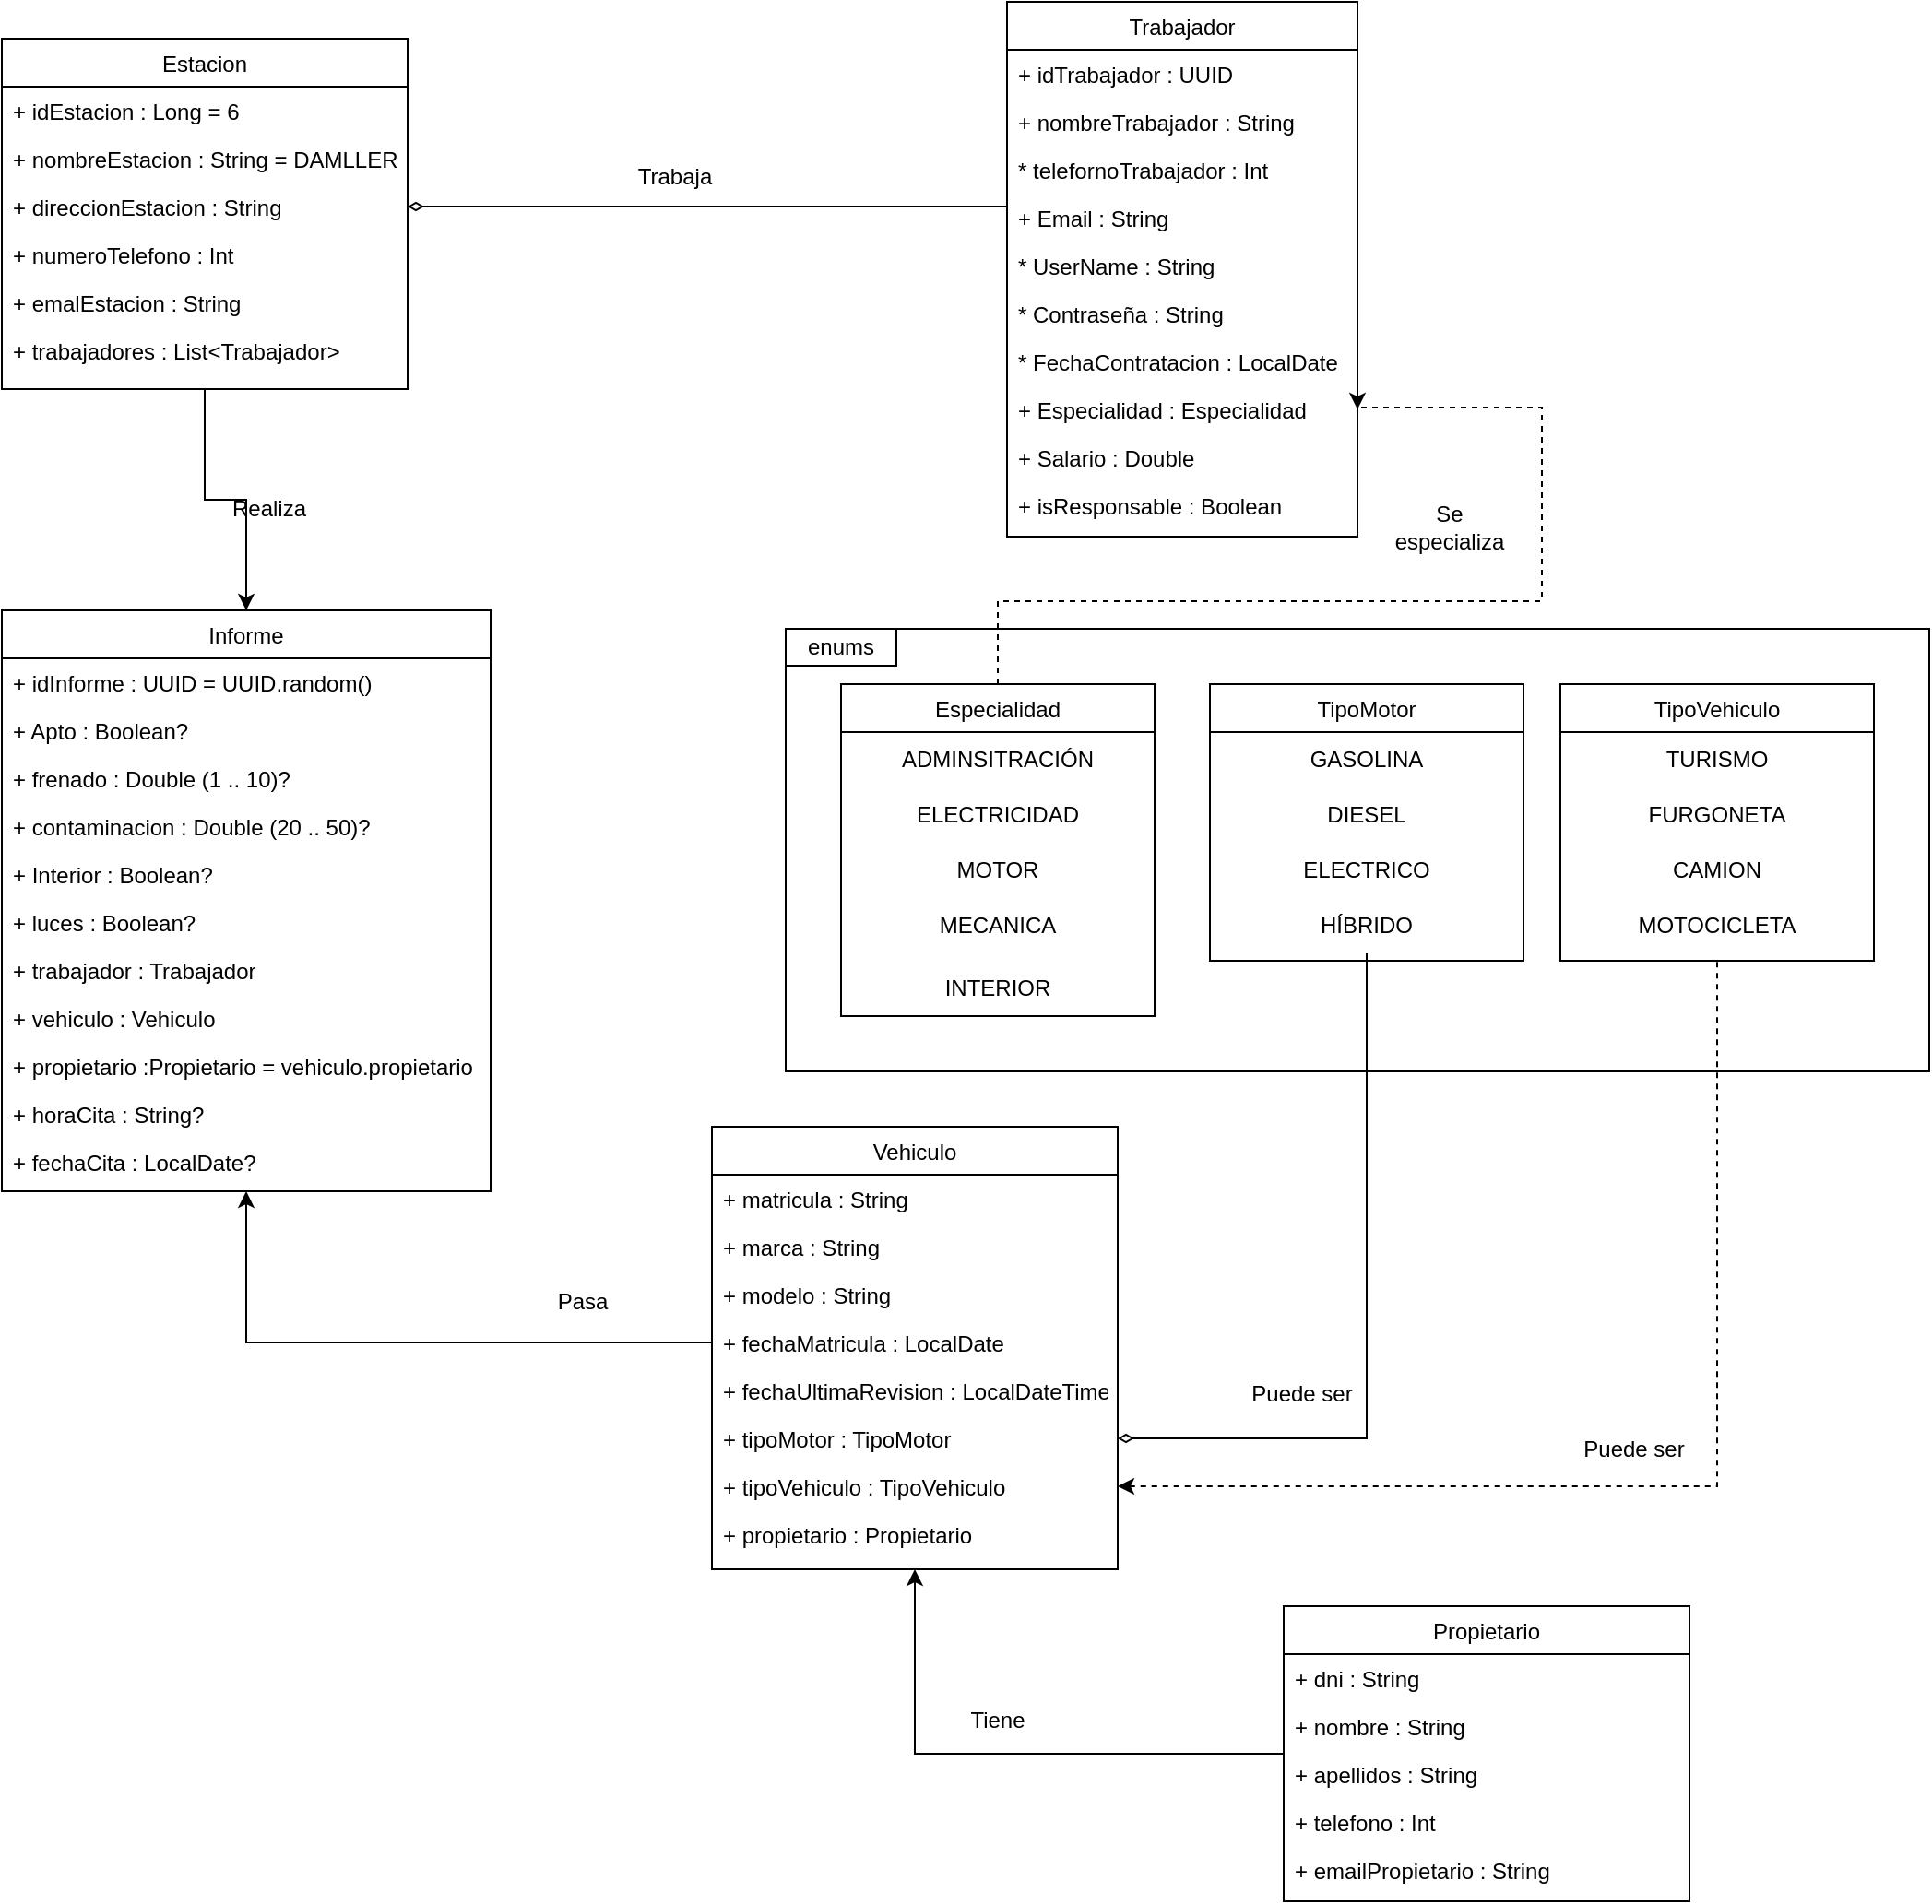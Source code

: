 <mxfile version="20.3.0" type="device"><diagram id="C5RBs43oDa-KdzZeNtuy" name="Page-1"><mxGraphModel dx="1865" dy="649" grid="1" gridSize="10" guides="1" tooltips="1" connect="1" arrows="1" fold="1" page="1" pageScale="1" pageWidth="827" pageHeight="1169" math="0" shadow="0"><root><mxCell id="WIyWlLk6GJQsqaUBKTNV-0"/><mxCell id="WIyWlLk6GJQsqaUBKTNV-1" parent="WIyWlLk6GJQsqaUBKTNV-0"/><mxCell id="zkfFHV4jXpPFQw0GAbJ--6" value="Trabajador" style="swimlane;fontStyle=0;align=center;verticalAlign=top;childLayout=stackLayout;horizontal=1;startSize=26;horizontalStack=0;resizeParent=1;resizeLast=0;collapsible=1;marginBottom=0;rounded=0;shadow=0;strokeWidth=1;" parent="WIyWlLk6GJQsqaUBKTNV-1" vertex="1"><mxGeometry x="310" y="20" width="190" height="290" as="geometry"><mxRectangle x="120" y="360" width="160" height="26" as="alternateBounds"/></mxGeometry></mxCell><mxCell id="zkfFHV4jXpPFQw0GAbJ--8" value="+ idTrabajador : UUID&#10;" style="text;align=left;verticalAlign=top;spacingLeft=4;spacingRight=4;overflow=hidden;rotatable=0;points=[[0,0.5],[1,0.5]];portConstraint=eastwest;rounded=0;shadow=0;html=0;" parent="zkfFHV4jXpPFQw0GAbJ--6" vertex="1"><mxGeometry y="26" width="190" height="26" as="geometry"/></mxCell><mxCell id="TUktaV1jdz_lKDYhsFqw-2" value="+ nombreTrabajador : String" style="text;align=left;verticalAlign=top;spacingLeft=4;spacingRight=4;overflow=hidden;rotatable=0;points=[[0,0.5],[1,0.5]];portConstraint=eastwest;rounded=0;shadow=0;html=0;" parent="zkfFHV4jXpPFQw0GAbJ--6" vertex="1"><mxGeometry y="52" width="190" height="26" as="geometry"/></mxCell><mxCell id="TUktaV1jdz_lKDYhsFqw-3" value="* telefornoTrabajador : Int" style="text;align=left;verticalAlign=top;spacingLeft=4;spacingRight=4;overflow=hidden;rotatable=0;points=[[0,0.5],[1,0.5]];portConstraint=eastwest;rounded=0;shadow=0;html=0;" parent="zkfFHV4jXpPFQw0GAbJ--6" vertex="1"><mxGeometry y="78" width="190" height="26" as="geometry"/></mxCell><mxCell id="TUktaV1jdz_lKDYhsFqw-4" value="+ Email : String" style="text;align=left;verticalAlign=top;spacingLeft=4;spacingRight=4;overflow=hidden;rotatable=0;points=[[0,0.5],[1,0.5]];portConstraint=eastwest;rounded=0;shadow=0;html=0;" parent="zkfFHV4jXpPFQw0GAbJ--6" vertex="1"><mxGeometry y="104" width="190" height="26" as="geometry"/></mxCell><mxCell id="TUktaV1jdz_lKDYhsFqw-5" value="* UserName : String&#10;" style="text;align=left;verticalAlign=top;spacingLeft=4;spacingRight=4;overflow=hidden;rotatable=0;points=[[0,0.5],[1,0.5]];portConstraint=eastwest;rounded=0;shadow=0;html=0;" parent="zkfFHV4jXpPFQw0GAbJ--6" vertex="1"><mxGeometry y="130" width="190" height="26" as="geometry"/></mxCell><mxCell id="TUktaV1jdz_lKDYhsFqw-6" value="* Contraseña : String" style="text;align=left;verticalAlign=top;spacingLeft=4;spacingRight=4;overflow=hidden;rotatable=0;points=[[0,0.5],[1,0.5]];portConstraint=eastwest;rounded=0;shadow=0;html=0;" parent="zkfFHV4jXpPFQw0GAbJ--6" vertex="1"><mxGeometry y="156" width="190" height="26" as="geometry"/></mxCell><mxCell id="TUktaV1jdz_lKDYhsFqw-7" value="* FechaContratacion : LocalDate" style="text;align=left;verticalAlign=top;spacingLeft=4;spacingRight=4;overflow=hidden;rotatable=0;points=[[0,0.5],[1,0.5]];portConstraint=eastwest;rounded=0;shadow=0;html=0;" parent="zkfFHV4jXpPFQw0GAbJ--6" vertex="1"><mxGeometry y="182" width="190" height="26" as="geometry"/></mxCell><mxCell id="TUktaV1jdz_lKDYhsFqw-8" value="+ Especialidad : Especialidad" style="text;align=left;verticalAlign=top;spacingLeft=4;spacingRight=4;overflow=hidden;rotatable=0;points=[[0,0.5],[1,0.5]];portConstraint=eastwest;rounded=0;shadow=0;html=0;" parent="zkfFHV4jXpPFQw0GAbJ--6" vertex="1"><mxGeometry y="208" width="190" height="26" as="geometry"/></mxCell><mxCell id="TUktaV1jdz_lKDYhsFqw-9" value="+ Salario : Double" style="text;align=left;verticalAlign=top;spacingLeft=4;spacingRight=4;overflow=hidden;rotatable=0;points=[[0,0.5],[1,0.5]];portConstraint=eastwest;rounded=0;shadow=0;html=0;" parent="zkfFHV4jXpPFQw0GAbJ--6" vertex="1"><mxGeometry y="234" width="190" height="26" as="geometry"/></mxCell><mxCell id="IsvLRapjvXVODcQFyEcI-43" value="+ isResponsable : Boolean" style="text;align=left;verticalAlign=top;spacingLeft=4;spacingRight=4;overflow=hidden;rotatable=0;points=[[0,0.5],[1,0.5]];portConstraint=eastwest;rounded=0;shadow=0;html=0;" parent="zkfFHV4jXpPFQw0GAbJ--6" vertex="1"><mxGeometry y="260" width="190" height="26" as="geometry"/></mxCell><mxCell id="TUktaV1jdz_lKDYhsFqw-21" value="" style="rounded=0;whiteSpace=wrap;html=1;fillColor=none;" parent="WIyWlLk6GJQsqaUBKTNV-1" vertex="1"><mxGeometry x="190" y="360" width="620" height="240" as="geometry"/></mxCell><mxCell id="TUktaV1jdz_lKDYhsFqw-44" value="" style="edgeStyle=orthogonalEdgeStyle;rounded=0;orthogonalLoop=1;jettySize=auto;html=1;entryX=1;entryY=0.5;entryDx=0;entryDy=0;endArrow=classic;endFill=1;exitX=0.5;exitY=0;exitDx=0;exitDy=0;startArrow=none;startFill=0;dashed=1;" parent="WIyWlLk6GJQsqaUBKTNV-1" source="TUktaV1jdz_lKDYhsFqw-11" target="TUktaV1jdz_lKDYhsFqw-8" edge="1"><mxGeometry relative="1" as="geometry"><Array as="points"><mxPoint x="305" y="345"/><mxPoint x="600" y="345"/><mxPoint x="600" y="240"/></Array></mxGeometry></mxCell><mxCell id="TUktaV1jdz_lKDYhsFqw-11" value="Especialidad" style="swimlane;fontStyle=0;align=center;verticalAlign=top;childLayout=stackLayout;horizontal=1;startSize=26;horizontalStack=0;resizeParent=1;resizeLast=0;collapsible=1;marginBottom=0;rounded=0;shadow=0;strokeWidth=1;" parent="WIyWlLk6GJQsqaUBKTNV-1" vertex="1"><mxGeometry x="220" y="390" width="170" height="180" as="geometry"><mxRectangle x="120" y="360" width="160" height="26" as="alternateBounds"/></mxGeometry></mxCell><mxCell id="TUktaV1jdz_lKDYhsFqw-32" value="ADMINSITRACIÓN" style="text;html=1;strokeColor=none;fillColor=none;align=center;verticalAlign=middle;whiteSpace=wrap;rounded=0;" parent="TUktaV1jdz_lKDYhsFqw-11" vertex="1"><mxGeometry y="26" width="170" height="30" as="geometry"/></mxCell><mxCell id="TUktaV1jdz_lKDYhsFqw-35" value="ELECTRICIDAD" style="text;html=1;strokeColor=none;fillColor=none;align=center;verticalAlign=middle;whiteSpace=wrap;rounded=0;" parent="TUktaV1jdz_lKDYhsFqw-11" vertex="1"><mxGeometry y="56" width="170" height="30" as="geometry"/></mxCell><mxCell id="TUktaV1jdz_lKDYhsFqw-34" value="MOTOR" style="text;html=1;strokeColor=none;fillColor=none;align=center;verticalAlign=middle;whiteSpace=wrap;rounded=0;" parent="TUktaV1jdz_lKDYhsFqw-11" vertex="1"><mxGeometry y="86" width="170" height="30" as="geometry"/></mxCell><mxCell id="TUktaV1jdz_lKDYhsFqw-37" value="MECANICA" style="text;html=1;strokeColor=none;fillColor=none;align=center;verticalAlign=middle;whiteSpace=wrap;rounded=0;" parent="TUktaV1jdz_lKDYhsFqw-11" vertex="1"><mxGeometry y="116" width="170" height="30" as="geometry"/></mxCell><mxCell id="TUktaV1jdz_lKDYhsFqw-22" value="enums" style="rounded=0;whiteSpace=wrap;html=1;fillColor=none;" parent="WIyWlLk6GJQsqaUBKTNV-1" vertex="1"><mxGeometry x="190" y="360" width="60" height="20" as="geometry"/></mxCell><mxCell id="TUktaV1jdz_lKDYhsFqw-30" value="Se especializa" style="text;html=1;strokeColor=none;fillColor=none;align=center;verticalAlign=middle;whiteSpace=wrap;rounded=0;" parent="WIyWlLk6GJQsqaUBKTNV-1" vertex="1"><mxGeometry x="520" y="290" width="60" height="30" as="geometry"/></mxCell><mxCell id="TUktaV1jdz_lKDYhsFqw-36" value="INTERIOR" style="text;html=1;strokeColor=none;fillColor=none;align=center;verticalAlign=middle;whiteSpace=wrap;rounded=0;" parent="WIyWlLk6GJQsqaUBKTNV-1" vertex="1"><mxGeometry x="220" y="540" width="170" height="30" as="geometry"/></mxCell><mxCell id="TUktaV1jdz_lKDYhsFqw-38" value="TipoVehiculo" style="swimlane;fontStyle=0;align=center;verticalAlign=top;childLayout=stackLayout;horizontal=1;startSize=26;horizontalStack=0;resizeParent=1;resizeLast=0;collapsible=1;marginBottom=0;rounded=0;shadow=0;strokeWidth=1;" parent="WIyWlLk6GJQsqaUBKTNV-1" vertex="1"><mxGeometry x="610" y="390" width="170" height="150" as="geometry"><mxRectangle x="120" y="360" width="160" height="26" as="alternateBounds"/></mxGeometry></mxCell><mxCell id="TUktaV1jdz_lKDYhsFqw-39" value="TURISMO" style="text;html=1;strokeColor=none;fillColor=none;align=center;verticalAlign=middle;whiteSpace=wrap;rounded=0;" parent="TUktaV1jdz_lKDYhsFqw-38" vertex="1"><mxGeometry y="26" width="170" height="30" as="geometry"/></mxCell><mxCell id="TUktaV1jdz_lKDYhsFqw-40" value="FURGONETA" style="text;html=1;strokeColor=none;fillColor=none;align=center;verticalAlign=middle;whiteSpace=wrap;rounded=0;" parent="TUktaV1jdz_lKDYhsFqw-38" vertex="1"><mxGeometry y="56" width="170" height="30" as="geometry"/></mxCell><mxCell id="TUktaV1jdz_lKDYhsFqw-41" value="CAMION" style="text;html=1;strokeColor=none;fillColor=none;align=center;verticalAlign=middle;whiteSpace=wrap;rounded=0;" parent="TUktaV1jdz_lKDYhsFqw-38" vertex="1"><mxGeometry y="86" width="170" height="30" as="geometry"/></mxCell><mxCell id="TUktaV1jdz_lKDYhsFqw-42" value="MOTOCICLETA" style="text;html=1;strokeColor=none;fillColor=none;align=center;verticalAlign=middle;whiteSpace=wrap;rounded=0;" parent="TUktaV1jdz_lKDYhsFqw-38" vertex="1"><mxGeometry y="116" width="170" height="30" as="geometry"/></mxCell><mxCell id="TUktaV1jdz_lKDYhsFqw-45" value="TipoMotor" style="swimlane;fontStyle=0;align=center;verticalAlign=top;childLayout=stackLayout;horizontal=1;startSize=26;horizontalStack=0;resizeParent=1;resizeLast=0;collapsible=1;marginBottom=0;rounded=0;shadow=0;strokeWidth=1;" parent="WIyWlLk6GJQsqaUBKTNV-1" vertex="1"><mxGeometry x="420" y="390" width="170" height="150" as="geometry"><mxRectangle x="120" y="360" width="160" height="26" as="alternateBounds"/></mxGeometry></mxCell><mxCell id="TUktaV1jdz_lKDYhsFqw-46" value="GASOLINA" style="text;html=1;strokeColor=none;fillColor=none;align=center;verticalAlign=middle;whiteSpace=wrap;rounded=0;" parent="TUktaV1jdz_lKDYhsFqw-45" vertex="1"><mxGeometry y="26" width="170" height="30" as="geometry"/></mxCell><mxCell id="TUktaV1jdz_lKDYhsFqw-47" value="DIESEL" style="text;html=1;strokeColor=none;fillColor=none;align=center;verticalAlign=middle;whiteSpace=wrap;rounded=0;" parent="TUktaV1jdz_lKDYhsFqw-45" vertex="1"><mxGeometry y="56" width="170" height="30" as="geometry"/></mxCell><mxCell id="TUktaV1jdz_lKDYhsFqw-48" value="ELECTRICO" style="text;html=1;strokeColor=none;fillColor=none;align=center;verticalAlign=middle;whiteSpace=wrap;rounded=0;" parent="TUktaV1jdz_lKDYhsFqw-45" vertex="1"><mxGeometry y="86" width="170" height="30" as="geometry"/></mxCell><mxCell id="TUktaV1jdz_lKDYhsFqw-49" value="HÍBRIDO" style="text;html=1;strokeColor=none;fillColor=none;align=center;verticalAlign=middle;whiteSpace=wrap;rounded=0;" parent="TUktaV1jdz_lKDYhsFqw-45" vertex="1"><mxGeometry y="116" width="170" height="30" as="geometry"/></mxCell><mxCell id="TUktaV1jdz_lKDYhsFqw-61" style="edgeStyle=orthogonalEdgeStyle;rounded=0;orthogonalLoop=1;jettySize=auto;html=1;endArrow=none;endFill=0;exitX=1;exitY=0.5;exitDx=0;exitDy=0;entryX=0.5;entryY=1;entryDx=0;entryDy=0;startArrow=diamondThin;startFill=0;" parent="WIyWlLk6GJQsqaUBKTNV-1" source="TUktaV1jdz_lKDYhsFqw-57" target="TUktaV1jdz_lKDYhsFqw-49" edge="1"><mxGeometry relative="1" as="geometry"><mxPoint x="485" y="540" as="targetPoint"/></mxGeometry></mxCell><mxCell id="TUktaV1jdz_lKDYhsFqw-51" value="Vehiculo" style="swimlane;fontStyle=0;align=center;verticalAlign=top;childLayout=stackLayout;horizontal=1;startSize=26;horizontalStack=0;resizeParent=1;resizeLast=0;collapsible=1;marginBottom=0;rounded=0;shadow=0;strokeWidth=1;" parent="WIyWlLk6GJQsqaUBKTNV-1" vertex="1"><mxGeometry x="150" y="630" width="220" height="240" as="geometry"><mxRectangle x="120" y="360" width="160" height="26" as="alternateBounds"/></mxGeometry></mxCell><mxCell id="TUktaV1jdz_lKDYhsFqw-54" value="+ matricula : String" style="text;align=left;verticalAlign=top;spacingLeft=4;spacingRight=4;overflow=hidden;rotatable=0;points=[[0,0.5],[1,0.5]];portConstraint=eastwest;rounded=0;shadow=0;html=0;" parent="TUktaV1jdz_lKDYhsFqw-51" vertex="1"><mxGeometry y="26" width="220" height="26" as="geometry"/></mxCell><mxCell id="TUktaV1jdz_lKDYhsFqw-53" value="+ marca : String" style="text;align=left;verticalAlign=top;spacingLeft=4;spacingRight=4;overflow=hidden;rotatable=0;points=[[0,0.5],[1,0.5]];portConstraint=eastwest;rounded=0;shadow=0;html=0;" parent="TUktaV1jdz_lKDYhsFqw-51" vertex="1"><mxGeometry y="52" width="220" height="26" as="geometry"/></mxCell><mxCell id="Z9eQ0jv-NijMDmN2r2-k-2" value="+ modelo : String" style="text;align=left;verticalAlign=top;spacingLeft=4;spacingRight=4;overflow=hidden;rotatable=0;points=[[0,0.5],[1,0.5]];portConstraint=eastwest;rounded=0;shadow=0;html=0;" parent="TUktaV1jdz_lKDYhsFqw-51" vertex="1"><mxGeometry y="78" width="220" height="26" as="geometry"/></mxCell><mxCell id="TUktaV1jdz_lKDYhsFqw-55" value="+ fechaMatricula : LocalDate" style="text;align=left;verticalAlign=top;spacingLeft=4;spacingRight=4;overflow=hidden;rotatable=0;points=[[0,0.5],[1,0.5]];portConstraint=eastwest;rounded=0;shadow=0;html=0;" parent="TUktaV1jdz_lKDYhsFqw-51" vertex="1"><mxGeometry y="104" width="220" height="26" as="geometry"/></mxCell><mxCell id="TUktaV1jdz_lKDYhsFqw-56" value="+ fechaUltimaRevision : LocalDateTime" style="text;align=left;verticalAlign=top;spacingLeft=4;spacingRight=4;overflow=hidden;rotatable=0;points=[[0,0.5],[1,0.5]];portConstraint=eastwest;rounded=0;shadow=0;html=0;" parent="TUktaV1jdz_lKDYhsFqw-51" vertex="1"><mxGeometry y="130" width="220" height="26" as="geometry"/></mxCell><mxCell id="TUktaV1jdz_lKDYhsFqw-57" value="+ tipoMotor : TipoMotor" style="text;align=left;verticalAlign=top;spacingLeft=4;spacingRight=4;overflow=hidden;rotatable=0;points=[[0,0.5],[1,0.5]];portConstraint=eastwest;rounded=0;shadow=0;html=0;" parent="TUktaV1jdz_lKDYhsFqw-51" vertex="1"><mxGeometry y="156" width="220" height="26" as="geometry"/></mxCell><mxCell id="TUktaV1jdz_lKDYhsFqw-58" value="+ tipoVehiculo : TipoVehiculo" style="text;align=left;verticalAlign=top;spacingLeft=4;spacingRight=4;overflow=hidden;rotatable=0;points=[[0,0.5],[1,0.5]];portConstraint=eastwest;rounded=0;shadow=0;html=0;" parent="TUktaV1jdz_lKDYhsFqw-51" vertex="1"><mxGeometry y="182" width="220" height="26" as="geometry"/></mxCell><mxCell id="TUktaV1jdz_lKDYhsFqw-65" value="+ propietario : Propietario" style="text;align=left;verticalAlign=top;spacingLeft=4;spacingRight=4;overflow=hidden;rotatable=0;points=[[0,0.5],[1,0.5]];portConstraint=eastwest;rounded=0;shadow=0;html=0;" parent="TUktaV1jdz_lKDYhsFqw-51" vertex="1"><mxGeometry y="208" width="220" height="26" as="geometry"/></mxCell><mxCell id="TUktaV1jdz_lKDYhsFqw-62" value="Puede ser" style="text;html=1;strokeColor=none;fillColor=none;align=center;verticalAlign=middle;whiteSpace=wrap;rounded=0;" parent="WIyWlLk6GJQsqaUBKTNV-1" vertex="1"><mxGeometry x="440" y="760" width="60" height="30" as="geometry"/></mxCell><mxCell id="TUktaV1jdz_lKDYhsFqw-63" style="edgeStyle=orthogonalEdgeStyle;rounded=0;orthogonalLoop=1;jettySize=auto;html=1;entryX=0.5;entryY=1;entryDx=0;entryDy=0;endArrow=none;endFill=0;startArrow=classic;startFill=1;dashed=1;" parent="WIyWlLk6GJQsqaUBKTNV-1" source="TUktaV1jdz_lKDYhsFqw-58" target="TUktaV1jdz_lKDYhsFqw-38" edge="1"><mxGeometry relative="1" as="geometry"/></mxCell><mxCell id="TUktaV1jdz_lKDYhsFqw-64" value="Puede ser" style="text;html=1;strokeColor=none;fillColor=none;align=center;verticalAlign=middle;whiteSpace=wrap;rounded=0;" parent="WIyWlLk6GJQsqaUBKTNV-1" vertex="1"><mxGeometry x="620" y="790" width="60" height="30" as="geometry"/></mxCell><mxCell id="TUktaV1jdz_lKDYhsFqw-76" style="edgeStyle=orthogonalEdgeStyle;rounded=0;orthogonalLoop=1;jettySize=auto;html=1;entryX=0.5;entryY=1;entryDx=0;entryDy=0;endArrow=classic;endFill=1;startArrow=none;startFill=0;" parent="WIyWlLk6GJQsqaUBKTNV-1" source="TUktaV1jdz_lKDYhsFqw-67" target="TUktaV1jdz_lKDYhsFqw-51" edge="1"><mxGeometry relative="1" as="geometry"/></mxCell><mxCell id="TUktaV1jdz_lKDYhsFqw-67" value="Propietario" style="swimlane;fontStyle=0;align=center;verticalAlign=top;childLayout=stackLayout;horizontal=1;startSize=26;horizontalStack=0;resizeParent=1;resizeLast=0;collapsible=1;marginBottom=0;rounded=0;shadow=0;strokeWidth=1;" parent="WIyWlLk6GJQsqaUBKTNV-1" vertex="1"><mxGeometry x="460" y="890" width="220" height="160" as="geometry"><mxRectangle x="120" y="360" width="160" height="26" as="alternateBounds"/></mxGeometry></mxCell><mxCell id="TUktaV1jdz_lKDYhsFqw-68" value="+ dni : String" style="text;align=left;verticalAlign=top;spacingLeft=4;spacingRight=4;overflow=hidden;rotatable=0;points=[[0,0.5],[1,0.5]];portConstraint=eastwest;rounded=0;shadow=0;html=0;" parent="TUktaV1jdz_lKDYhsFqw-67" vertex="1"><mxGeometry y="26" width="220" height="26" as="geometry"/></mxCell><mxCell id="TUktaV1jdz_lKDYhsFqw-69" value="+ nombre : String" style="text;align=left;verticalAlign=top;spacingLeft=4;spacingRight=4;overflow=hidden;rotatable=0;points=[[0,0.5],[1,0.5]];portConstraint=eastwest;rounded=0;shadow=0;html=0;" parent="TUktaV1jdz_lKDYhsFqw-67" vertex="1"><mxGeometry y="52" width="220" height="26" as="geometry"/></mxCell><mxCell id="TUktaV1jdz_lKDYhsFqw-70" value="+ apellidos : String" style="text;align=left;verticalAlign=top;spacingLeft=4;spacingRight=4;overflow=hidden;rotatable=0;points=[[0,0.5],[1,0.5]];portConstraint=eastwest;rounded=0;shadow=0;html=0;" parent="TUktaV1jdz_lKDYhsFqw-67" vertex="1"><mxGeometry y="78" width="220" height="26" as="geometry"/></mxCell><mxCell id="TUktaV1jdz_lKDYhsFqw-71" value="+ telefono : Int" style="text;align=left;verticalAlign=top;spacingLeft=4;spacingRight=4;overflow=hidden;rotatable=0;points=[[0,0.5],[1,0.5]];portConstraint=eastwest;rounded=0;shadow=0;html=0;" parent="TUktaV1jdz_lKDYhsFqw-67" vertex="1"><mxGeometry y="104" width="220" height="26" as="geometry"/></mxCell><mxCell id="TUktaV1jdz_lKDYhsFqw-72" value="+ emailPropietario : String" style="text;align=left;verticalAlign=top;spacingLeft=4;spacingRight=4;overflow=hidden;rotatable=0;points=[[0,0.5],[1,0.5]];portConstraint=eastwest;rounded=0;shadow=0;html=0;" parent="TUktaV1jdz_lKDYhsFqw-67" vertex="1"><mxGeometry y="130" width="220" height="26" as="geometry"/></mxCell><mxCell id="TUktaV1jdz_lKDYhsFqw-77" value="Tiene" style="text;html=1;strokeColor=none;fillColor=none;align=center;verticalAlign=middle;whiteSpace=wrap;rounded=0;" parent="WIyWlLk6GJQsqaUBKTNV-1" vertex="1"><mxGeometry x="275" y="937" width="60" height="30" as="geometry"/></mxCell><mxCell id="IsvLRapjvXVODcQFyEcI-9" style="edgeStyle=orthogonalEdgeStyle;rounded=0;orthogonalLoop=1;jettySize=auto;html=1;entryX=0;entryY=0.5;entryDx=0;entryDy=0;endArrow=none;endFill=0;startArrow=classic;startFill=1;exitX=0.5;exitY=1;exitDx=0;exitDy=0;" parent="WIyWlLk6GJQsqaUBKTNV-1" source="IsvLRapjvXVODcQFyEcI-44" target="TUktaV1jdz_lKDYhsFqw-55" edge="1"><mxGeometry relative="1" as="geometry"><mxPoint x="-150" y="747" as="sourcePoint"/></mxGeometry></mxCell><mxCell id="IsvLRapjvXVODcQFyEcI-11" value="Pasa" style="text;html=1;strokeColor=none;fillColor=none;align=center;verticalAlign=middle;whiteSpace=wrap;rounded=0;" parent="WIyWlLk6GJQsqaUBKTNV-1" vertex="1"><mxGeometry x="50" y="710" width="60" height="30" as="geometry"/></mxCell><mxCell id="IsvLRapjvXVODcQFyEcI-54" style="edgeStyle=orthogonalEdgeStyle;rounded=0;orthogonalLoop=1;jettySize=auto;html=1;endArrow=classic;endFill=1;entryX=0.5;entryY=0;entryDx=0;entryDy=0;" parent="WIyWlLk6GJQsqaUBKTNV-1" source="IsvLRapjvXVODcQFyEcI-21" target="IsvLRapjvXVODcQFyEcI-44" edge="1"><mxGeometry relative="1" as="geometry"><mxPoint x="-125" y="320" as="targetPoint"/></mxGeometry></mxCell><mxCell id="IsvLRapjvXVODcQFyEcI-21" value="Estacion" style="swimlane;fontStyle=0;align=center;verticalAlign=top;childLayout=stackLayout;horizontal=1;startSize=26;horizontalStack=0;resizeParent=1;resizeLast=0;collapsible=1;marginBottom=0;rounded=0;shadow=0;strokeWidth=1;" parent="WIyWlLk6GJQsqaUBKTNV-1" vertex="1"><mxGeometry x="-235" y="40" width="220" height="190" as="geometry"><mxRectangle x="120" y="360" width="160" height="26" as="alternateBounds"/></mxGeometry></mxCell><mxCell id="IsvLRapjvXVODcQFyEcI-22" value="+ idEstacion : Long = 6" style="text;align=left;verticalAlign=top;spacingLeft=4;spacingRight=4;overflow=hidden;rotatable=0;points=[[0,0.5],[1,0.5]];portConstraint=eastwest;rounded=0;shadow=0;html=0;" parent="IsvLRapjvXVODcQFyEcI-21" vertex="1"><mxGeometry y="26" width="220" height="26" as="geometry"/></mxCell><mxCell id="IsvLRapjvXVODcQFyEcI-23" value="+ nombreEstacion : String = DAMLLER" style="text;align=left;verticalAlign=top;spacingLeft=4;spacingRight=4;overflow=hidden;rotatable=0;points=[[0,0.5],[1,0.5]];portConstraint=eastwest;rounded=0;shadow=0;html=0;" parent="IsvLRapjvXVODcQFyEcI-21" vertex="1"><mxGeometry y="52" width="220" height="26" as="geometry"/></mxCell><mxCell id="IsvLRapjvXVODcQFyEcI-24" value="+ direccionEstacion : String" style="text;align=left;verticalAlign=top;spacingLeft=4;spacingRight=4;overflow=hidden;rotatable=0;points=[[0,0.5],[1,0.5]];portConstraint=eastwest;rounded=0;shadow=0;html=0;" parent="IsvLRapjvXVODcQFyEcI-21" vertex="1"><mxGeometry y="78" width="220" height="26" as="geometry"/></mxCell><mxCell id="IsvLRapjvXVODcQFyEcI-25" value="+ numeroTelefono : Int" style="text;align=left;verticalAlign=top;spacingLeft=4;spacingRight=4;overflow=hidden;rotatable=0;points=[[0,0.5],[1,0.5]];portConstraint=eastwest;rounded=0;shadow=0;html=0;" parent="IsvLRapjvXVODcQFyEcI-21" vertex="1"><mxGeometry y="104" width="220" height="26" as="geometry"/></mxCell><mxCell id="IsvLRapjvXVODcQFyEcI-26" value="+ emalEstacion : String" style="text;align=left;verticalAlign=top;spacingLeft=4;spacingRight=4;overflow=hidden;rotatable=0;points=[[0,0.5],[1,0.5]];portConstraint=eastwest;rounded=0;shadow=0;html=0;" parent="IsvLRapjvXVODcQFyEcI-21" vertex="1"><mxGeometry y="130" width="220" height="26" as="geometry"/></mxCell><mxCell id="IsvLRapjvXVODcQFyEcI-27" value="+ trabajadores : List&lt;Trabajador&gt;" style="text;align=left;verticalAlign=top;spacingLeft=4;spacingRight=4;overflow=hidden;rotatable=0;points=[[0,0.5],[1,0.5]];portConstraint=eastwest;rounded=0;shadow=0;html=0;" parent="IsvLRapjvXVODcQFyEcI-21" vertex="1"><mxGeometry y="156" width="220" height="26" as="geometry"/></mxCell><mxCell id="IsvLRapjvXVODcQFyEcI-34" value="Trabaja" style="text;html=1;strokeColor=none;fillColor=none;align=center;verticalAlign=middle;whiteSpace=wrap;rounded=0;" parent="WIyWlLk6GJQsqaUBKTNV-1" vertex="1"><mxGeometry x="100" y="100" width="60" height="30" as="geometry"/></mxCell><mxCell id="IsvLRapjvXVODcQFyEcI-44" value="Informe" style="swimlane;fontStyle=0;align=center;verticalAlign=top;childLayout=stackLayout;horizontal=1;startSize=26;horizontalStack=0;resizeParent=1;resizeLast=0;collapsible=1;marginBottom=0;rounded=0;shadow=0;strokeWidth=1;" parent="WIyWlLk6GJQsqaUBKTNV-1" vertex="1"><mxGeometry x="-235" y="350" width="265" height="315" as="geometry"><mxRectangle x="120" y="360" width="160" height="26" as="alternateBounds"/></mxGeometry></mxCell><mxCell id="IsvLRapjvXVODcQFyEcI-45" value="+ idInforme : UUID = UUID.random()" style="text;align=left;verticalAlign=top;spacingLeft=4;spacingRight=4;overflow=hidden;rotatable=0;points=[[0,0.5],[1,0.5]];portConstraint=eastwest;rounded=0;shadow=0;html=0;" parent="IsvLRapjvXVODcQFyEcI-44" vertex="1"><mxGeometry y="26" width="265" height="26" as="geometry"/></mxCell><mxCell id="IsvLRapjvXVODcQFyEcI-46" value="+ Apto : Boolean?" style="text;align=left;verticalAlign=top;spacingLeft=4;spacingRight=4;overflow=hidden;rotatable=0;points=[[0,0.5],[1,0.5]];portConstraint=eastwest;rounded=0;shadow=0;html=0;" parent="IsvLRapjvXVODcQFyEcI-44" vertex="1"><mxGeometry y="52" width="265" height="26" as="geometry"/></mxCell><mxCell id="IsvLRapjvXVODcQFyEcI-47" value="+ frenado : Double (1 .. 10)?" style="text;align=left;verticalAlign=top;spacingLeft=4;spacingRight=4;overflow=hidden;rotatable=0;points=[[0,0.5],[1,0.5]];portConstraint=eastwest;rounded=0;shadow=0;html=0;" parent="IsvLRapjvXVODcQFyEcI-44" vertex="1"><mxGeometry y="78" width="265" height="26" as="geometry"/></mxCell><mxCell id="IsvLRapjvXVODcQFyEcI-48" value="+ contaminacion : Double (20 .. 50)?" style="text;align=left;verticalAlign=top;spacingLeft=4;spacingRight=4;overflow=hidden;rotatable=0;points=[[0,0.5],[1,0.5]];portConstraint=eastwest;rounded=0;shadow=0;html=0;" parent="IsvLRapjvXVODcQFyEcI-44" vertex="1"><mxGeometry y="104" width="265" height="26" as="geometry"/></mxCell><mxCell id="IsvLRapjvXVODcQFyEcI-49" value="+ Interior : Boolean?" style="text;align=left;verticalAlign=top;spacingLeft=4;spacingRight=4;overflow=hidden;rotatable=0;points=[[0,0.5],[1,0.5]];portConstraint=eastwest;rounded=0;shadow=0;html=0;" parent="IsvLRapjvXVODcQFyEcI-44" vertex="1"><mxGeometry y="130" width="265" height="26" as="geometry"/></mxCell><mxCell id="IsvLRapjvXVODcQFyEcI-50" value="+ luces : Boolean?" style="text;align=left;verticalAlign=top;spacingLeft=4;spacingRight=4;overflow=hidden;rotatable=0;points=[[0,0.5],[1,0.5]];portConstraint=eastwest;rounded=0;shadow=0;html=0;" parent="IsvLRapjvXVODcQFyEcI-44" vertex="1"><mxGeometry y="156" width="265" height="26" as="geometry"/></mxCell><mxCell id="IsvLRapjvXVODcQFyEcI-51" value="+ trabajador : Trabajador" style="text;align=left;verticalAlign=top;spacingLeft=4;spacingRight=4;overflow=hidden;rotatable=0;points=[[0,0.5],[1,0.5]];portConstraint=eastwest;rounded=0;shadow=0;html=0;" parent="IsvLRapjvXVODcQFyEcI-44" vertex="1"><mxGeometry y="182" width="265" height="26" as="geometry"/></mxCell><mxCell id="IsvLRapjvXVODcQFyEcI-53" value="+ vehiculo : Vehiculo" style="text;align=left;verticalAlign=top;spacingLeft=4;spacingRight=4;overflow=hidden;rotatable=0;points=[[0,0.5],[1,0.5]];portConstraint=eastwest;rounded=0;shadow=0;html=0;" parent="IsvLRapjvXVODcQFyEcI-44" vertex="1"><mxGeometry y="208" width="265" height="26" as="geometry"/></mxCell><mxCell id="IsvLRapjvXVODcQFyEcI-52" value="+ propietario :Propietario = vehiculo.propietario" style="text;align=left;verticalAlign=top;spacingLeft=4;spacingRight=4;overflow=hidden;rotatable=0;points=[[0,0.5],[1,0.5]];portConstraint=eastwest;rounded=0;shadow=0;html=0;" parent="IsvLRapjvXVODcQFyEcI-44" vertex="1"><mxGeometry y="234" width="265" height="26" as="geometry"/></mxCell><mxCell id="Z9eQ0jv-NijMDmN2r2-k-0" value="+ horaCita : String?" style="text;align=left;verticalAlign=top;spacingLeft=4;spacingRight=4;overflow=hidden;rotatable=0;points=[[0,0.5],[1,0.5]];portConstraint=eastwest;rounded=0;shadow=0;html=0;" parent="IsvLRapjvXVODcQFyEcI-44" vertex="1"><mxGeometry y="260" width="265" height="26" as="geometry"/></mxCell><mxCell id="Z9eQ0jv-NijMDmN2r2-k-1" value="+ fechaCita : LocalDate?" style="text;align=left;verticalAlign=top;spacingLeft=4;spacingRight=4;overflow=hidden;rotatable=0;points=[[0,0.5],[1,0.5]];portConstraint=eastwest;rounded=0;shadow=0;html=0;" parent="IsvLRapjvXVODcQFyEcI-44" vertex="1"><mxGeometry y="286" width="265" height="26" as="geometry"/></mxCell><mxCell id="IsvLRapjvXVODcQFyEcI-55" value="Realiza" style="text;html=1;strokeColor=none;fillColor=none;align=center;verticalAlign=middle;whiteSpace=wrap;rounded=0;" parent="WIyWlLk6GJQsqaUBKTNV-1" vertex="1"><mxGeometry x="-120" y="280" width="60" height="30" as="geometry"/></mxCell><mxCell id="IsvLRapjvXVODcQFyEcI-58" style="edgeStyle=orthogonalEdgeStyle;rounded=0;orthogonalLoop=1;jettySize=auto;html=1;entryX=1;entryY=0.5;entryDx=0;entryDy=0;startArrow=none;startFill=0;endArrow=diamondThin;endFill=0;" parent="WIyWlLk6GJQsqaUBKTNV-1" source="TUktaV1jdz_lKDYhsFqw-4" target="IsvLRapjvXVODcQFyEcI-24" edge="1"><mxGeometry relative="1" as="geometry"><Array as="points"><mxPoint x="220" y="131"/><mxPoint x="220" y="131"/></Array></mxGeometry></mxCell></root></mxGraphModel></diagram></mxfile>